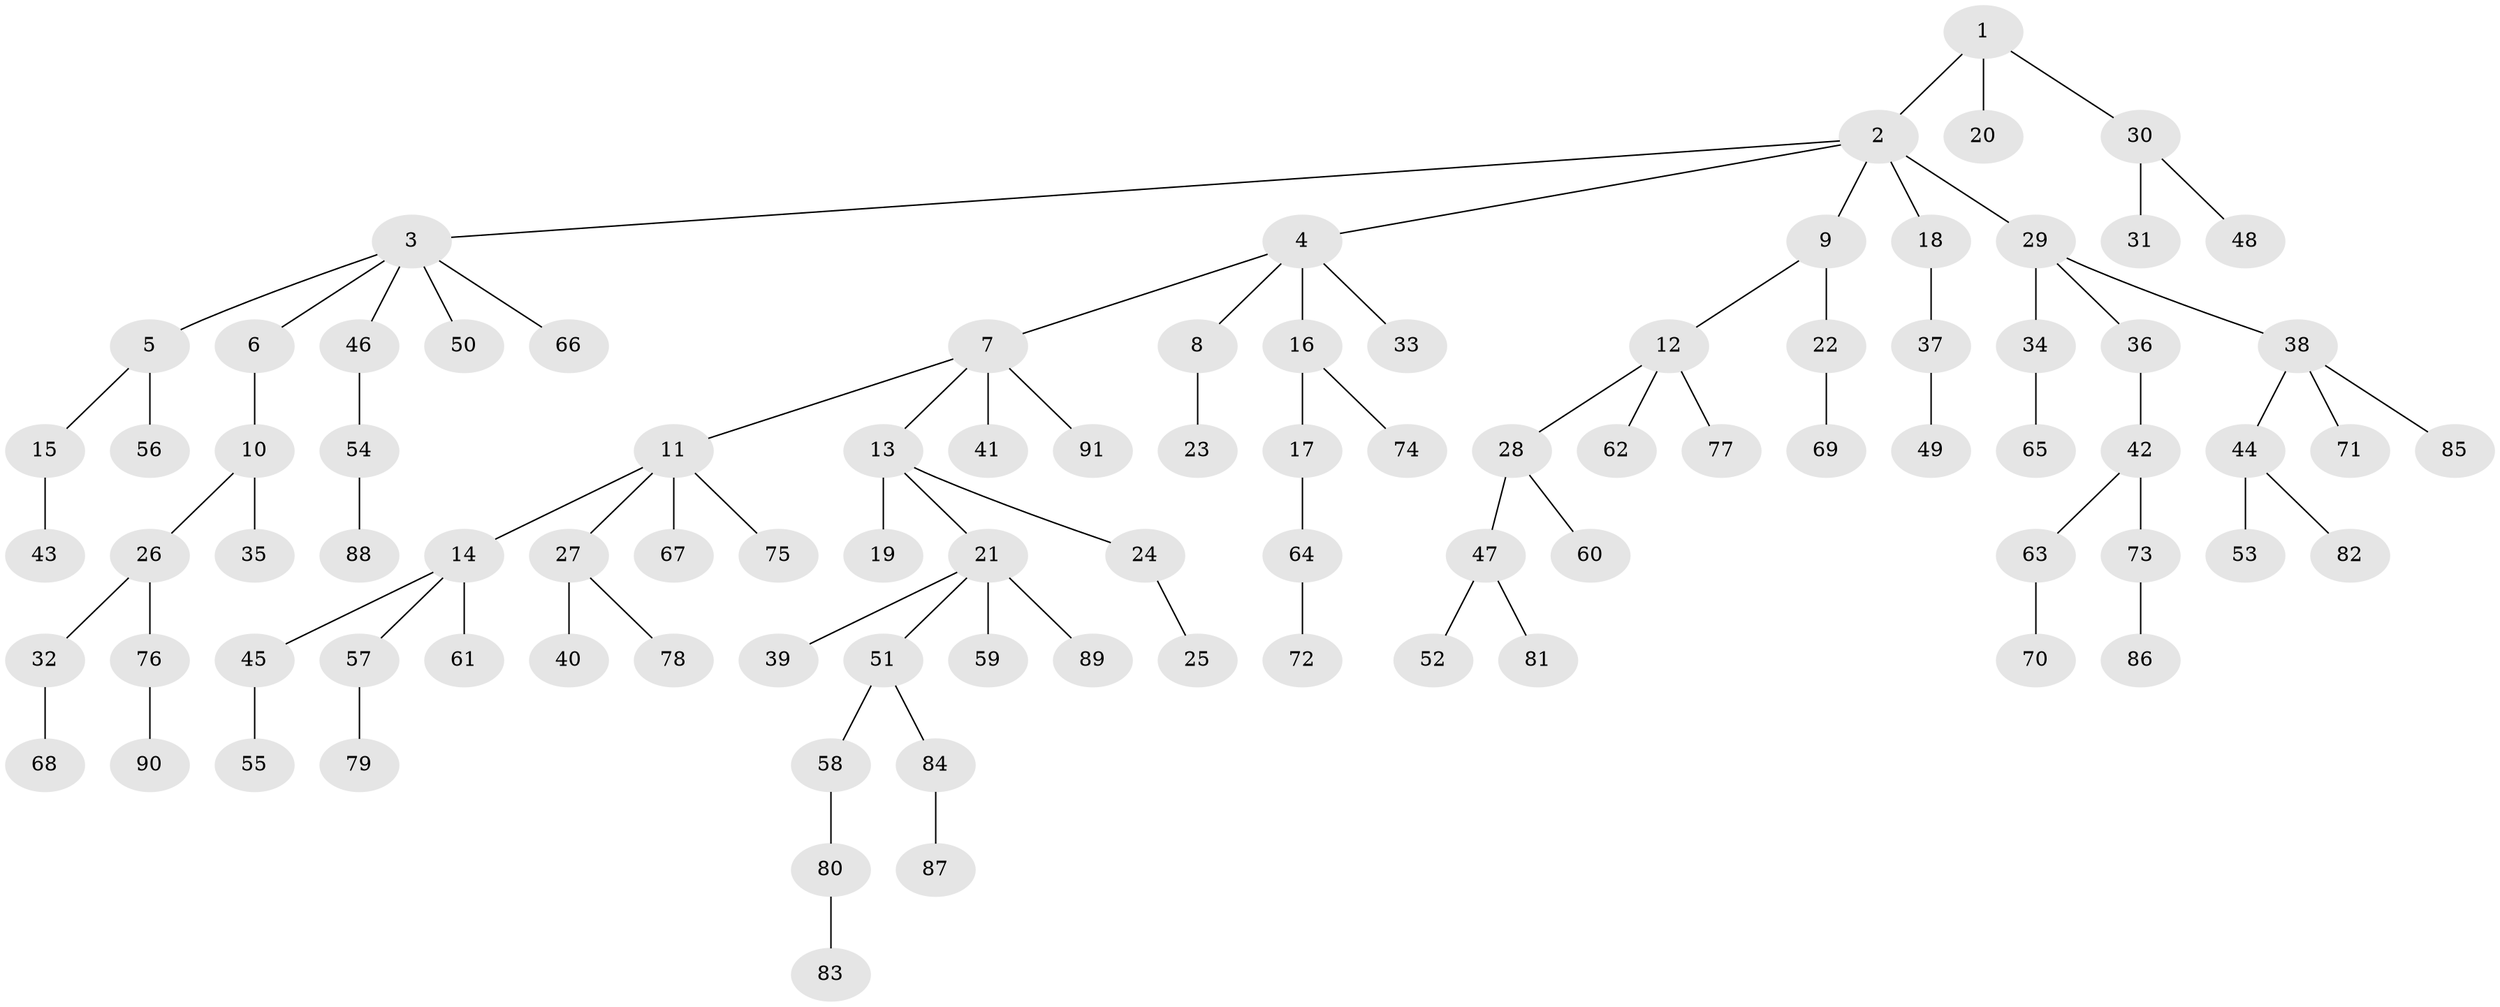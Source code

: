 // coarse degree distribution, {1: 0.6666666666666666, 2: 0.2, 8: 0.022222222222222223, 4: 0.08888888888888889, 16: 0.022222222222222223}
// Generated by graph-tools (version 1.1) at 2025/56/03/04/25 21:56:02]
// undirected, 91 vertices, 90 edges
graph export_dot {
graph [start="1"]
  node [color=gray90,style=filled];
  1;
  2;
  3;
  4;
  5;
  6;
  7;
  8;
  9;
  10;
  11;
  12;
  13;
  14;
  15;
  16;
  17;
  18;
  19;
  20;
  21;
  22;
  23;
  24;
  25;
  26;
  27;
  28;
  29;
  30;
  31;
  32;
  33;
  34;
  35;
  36;
  37;
  38;
  39;
  40;
  41;
  42;
  43;
  44;
  45;
  46;
  47;
  48;
  49;
  50;
  51;
  52;
  53;
  54;
  55;
  56;
  57;
  58;
  59;
  60;
  61;
  62;
  63;
  64;
  65;
  66;
  67;
  68;
  69;
  70;
  71;
  72;
  73;
  74;
  75;
  76;
  77;
  78;
  79;
  80;
  81;
  82;
  83;
  84;
  85;
  86;
  87;
  88;
  89;
  90;
  91;
  1 -- 2;
  1 -- 20;
  1 -- 30;
  2 -- 3;
  2 -- 4;
  2 -- 9;
  2 -- 18;
  2 -- 29;
  3 -- 5;
  3 -- 6;
  3 -- 46;
  3 -- 50;
  3 -- 66;
  4 -- 7;
  4 -- 8;
  4 -- 16;
  4 -- 33;
  5 -- 15;
  5 -- 56;
  6 -- 10;
  7 -- 11;
  7 -- 13;
  7 -- 41;
  7 -- 91;
  8 -- 23;
  9 -- 12;
  9 -- 22;
  10 -- 26;
  10 -- 35;
  11 -- 14;
  11 -- 27;
  11 -- 67;
  11 -- 75;
  12 -- 28;
  12 -- 62;
  12 -- 77;
  13 -- 19;
  13 -- 21;
  13 -- 24;
  14 -- 45;
  14 -- 57;
  14 -- 61;
  15 -- 43;
  16 -- 17;
  16 -- 74;
  17 -- 64;
  18 -- 37;
  21 -- 39;
  21 -- 51;
  21 -- 59;
  21 -- 89;
  22 -- 69;
  24 -- 25;
  26 -- 32;
  26 -- 76;
  27 -- 40;
  27 -- 78;
  28 -- 47;
  28 -- 60;
  29 -- 34;
  29 -- 36;
  29 -- 38;
  30 -- 31;
  30 -- 48;
  32 -- 68;
  34 -- 65;
  36 -- 42;
  37 -- 49;
  38 -- 44;
  38 -- 71;
  38 -- 85;
  42 -- 63;
  42 -- 73;
  44 -- 53;
  44 -- 82;
  45 -- 55;
  46 -- 54;
  47 -- 52;
  47 -- 81;
  51 -- 58;
  51 -- 84;
  54 -- 88;
  57 -- 79;
  58 -- 80;
  63 -- 70;
  64 -- 72;
  73 -- 86;
  76 -- 90;
  80 -- 83;
  84 -- 87;
}

